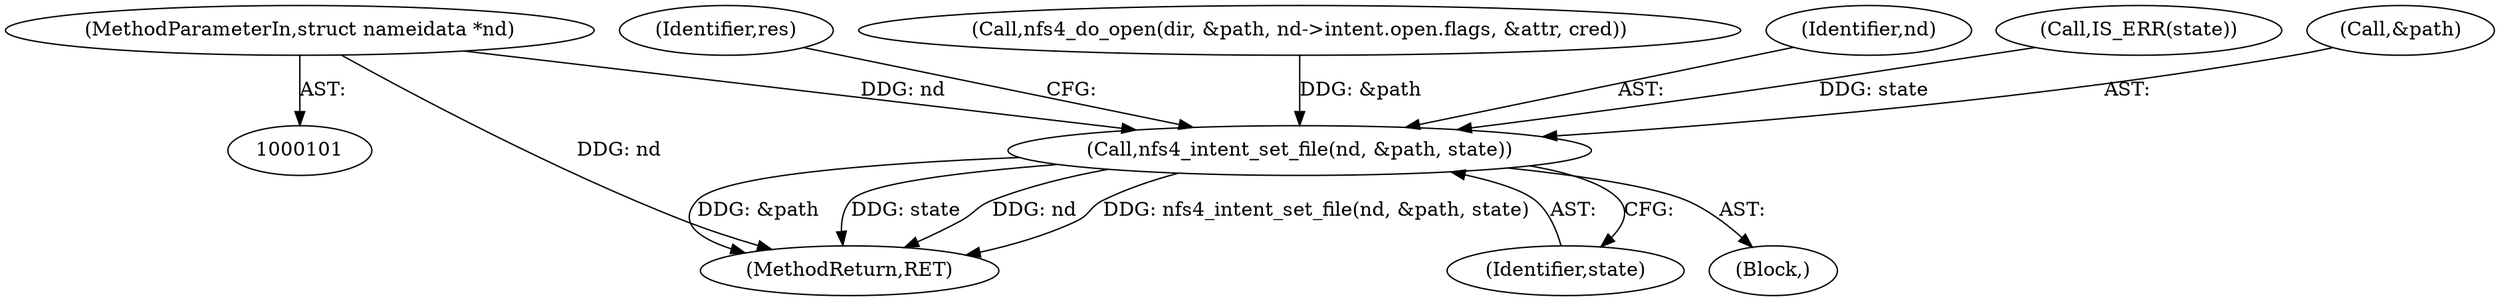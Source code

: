 digraph "0_linux_dc0b027dfadfcb8a5504f7d8052754bf8d501ab9_5@pointer" {
"1000104" [label="(MethodParameterIn,struct nameidata *nd)"];
"1000249" [label="(Call,nfs4_intent_set_file(nd, &path, state))"];
"1000253" [label="(Identifier,state)"];
"1000249" [label="(Call,nfs4_intent_set_file(nd, &path, state))"];
"1000255" [label="(Identifier,res)"];
"1000256" [label="(MethodReturn,RET)"];
"1000184" [label="(Call,nfs4_do_open(dir, &path, nd->intent.open.flags, &attr, cred))"];
"1000104" [label="(MethodParameterIn,struct nameidata *nd)"];
"1000250" [label="(Identifier,nd)"];
"1000105" [label="(Block,)"];
"1000201" [label="(Call,IS_ERR(state))"];
"1000251" [label="(Call,&path)"];
"1000104" -> "1000101"  [label="AST: "];
"1000104" -> "1000256"  [label="DDG: nd"];
"1000104" -> "1000249"  [label="DDG: nd"];
"1000249" -> "1000105"  [label="AST: "];
"1000249" -> "1000253"  [label="CFG: "];
"1000250" -> "1000249"  [label="AST: "];
"1000251" -> "1000249"  [label="AST: "];
"1000253" -> "1000249"  [label="AST: "];
"1000255" -> "1000249"  [label="CFG: "];
"1000249" -> "1000256"  [label="DDG: &path"];
"1000249" -> "1000256"  [label="DDG: state"];
"1000249" -> "1000256"  [label="DDG: nd"];
"1000249" -> "1000256"  [label="DDG: nfs4_intent_set_file(nd, &path, state)"];
"1000184" -> "1000249"  [label="DDG: &path"];
"1000201" -> "1000249"  [label="DDG: state"];
}
